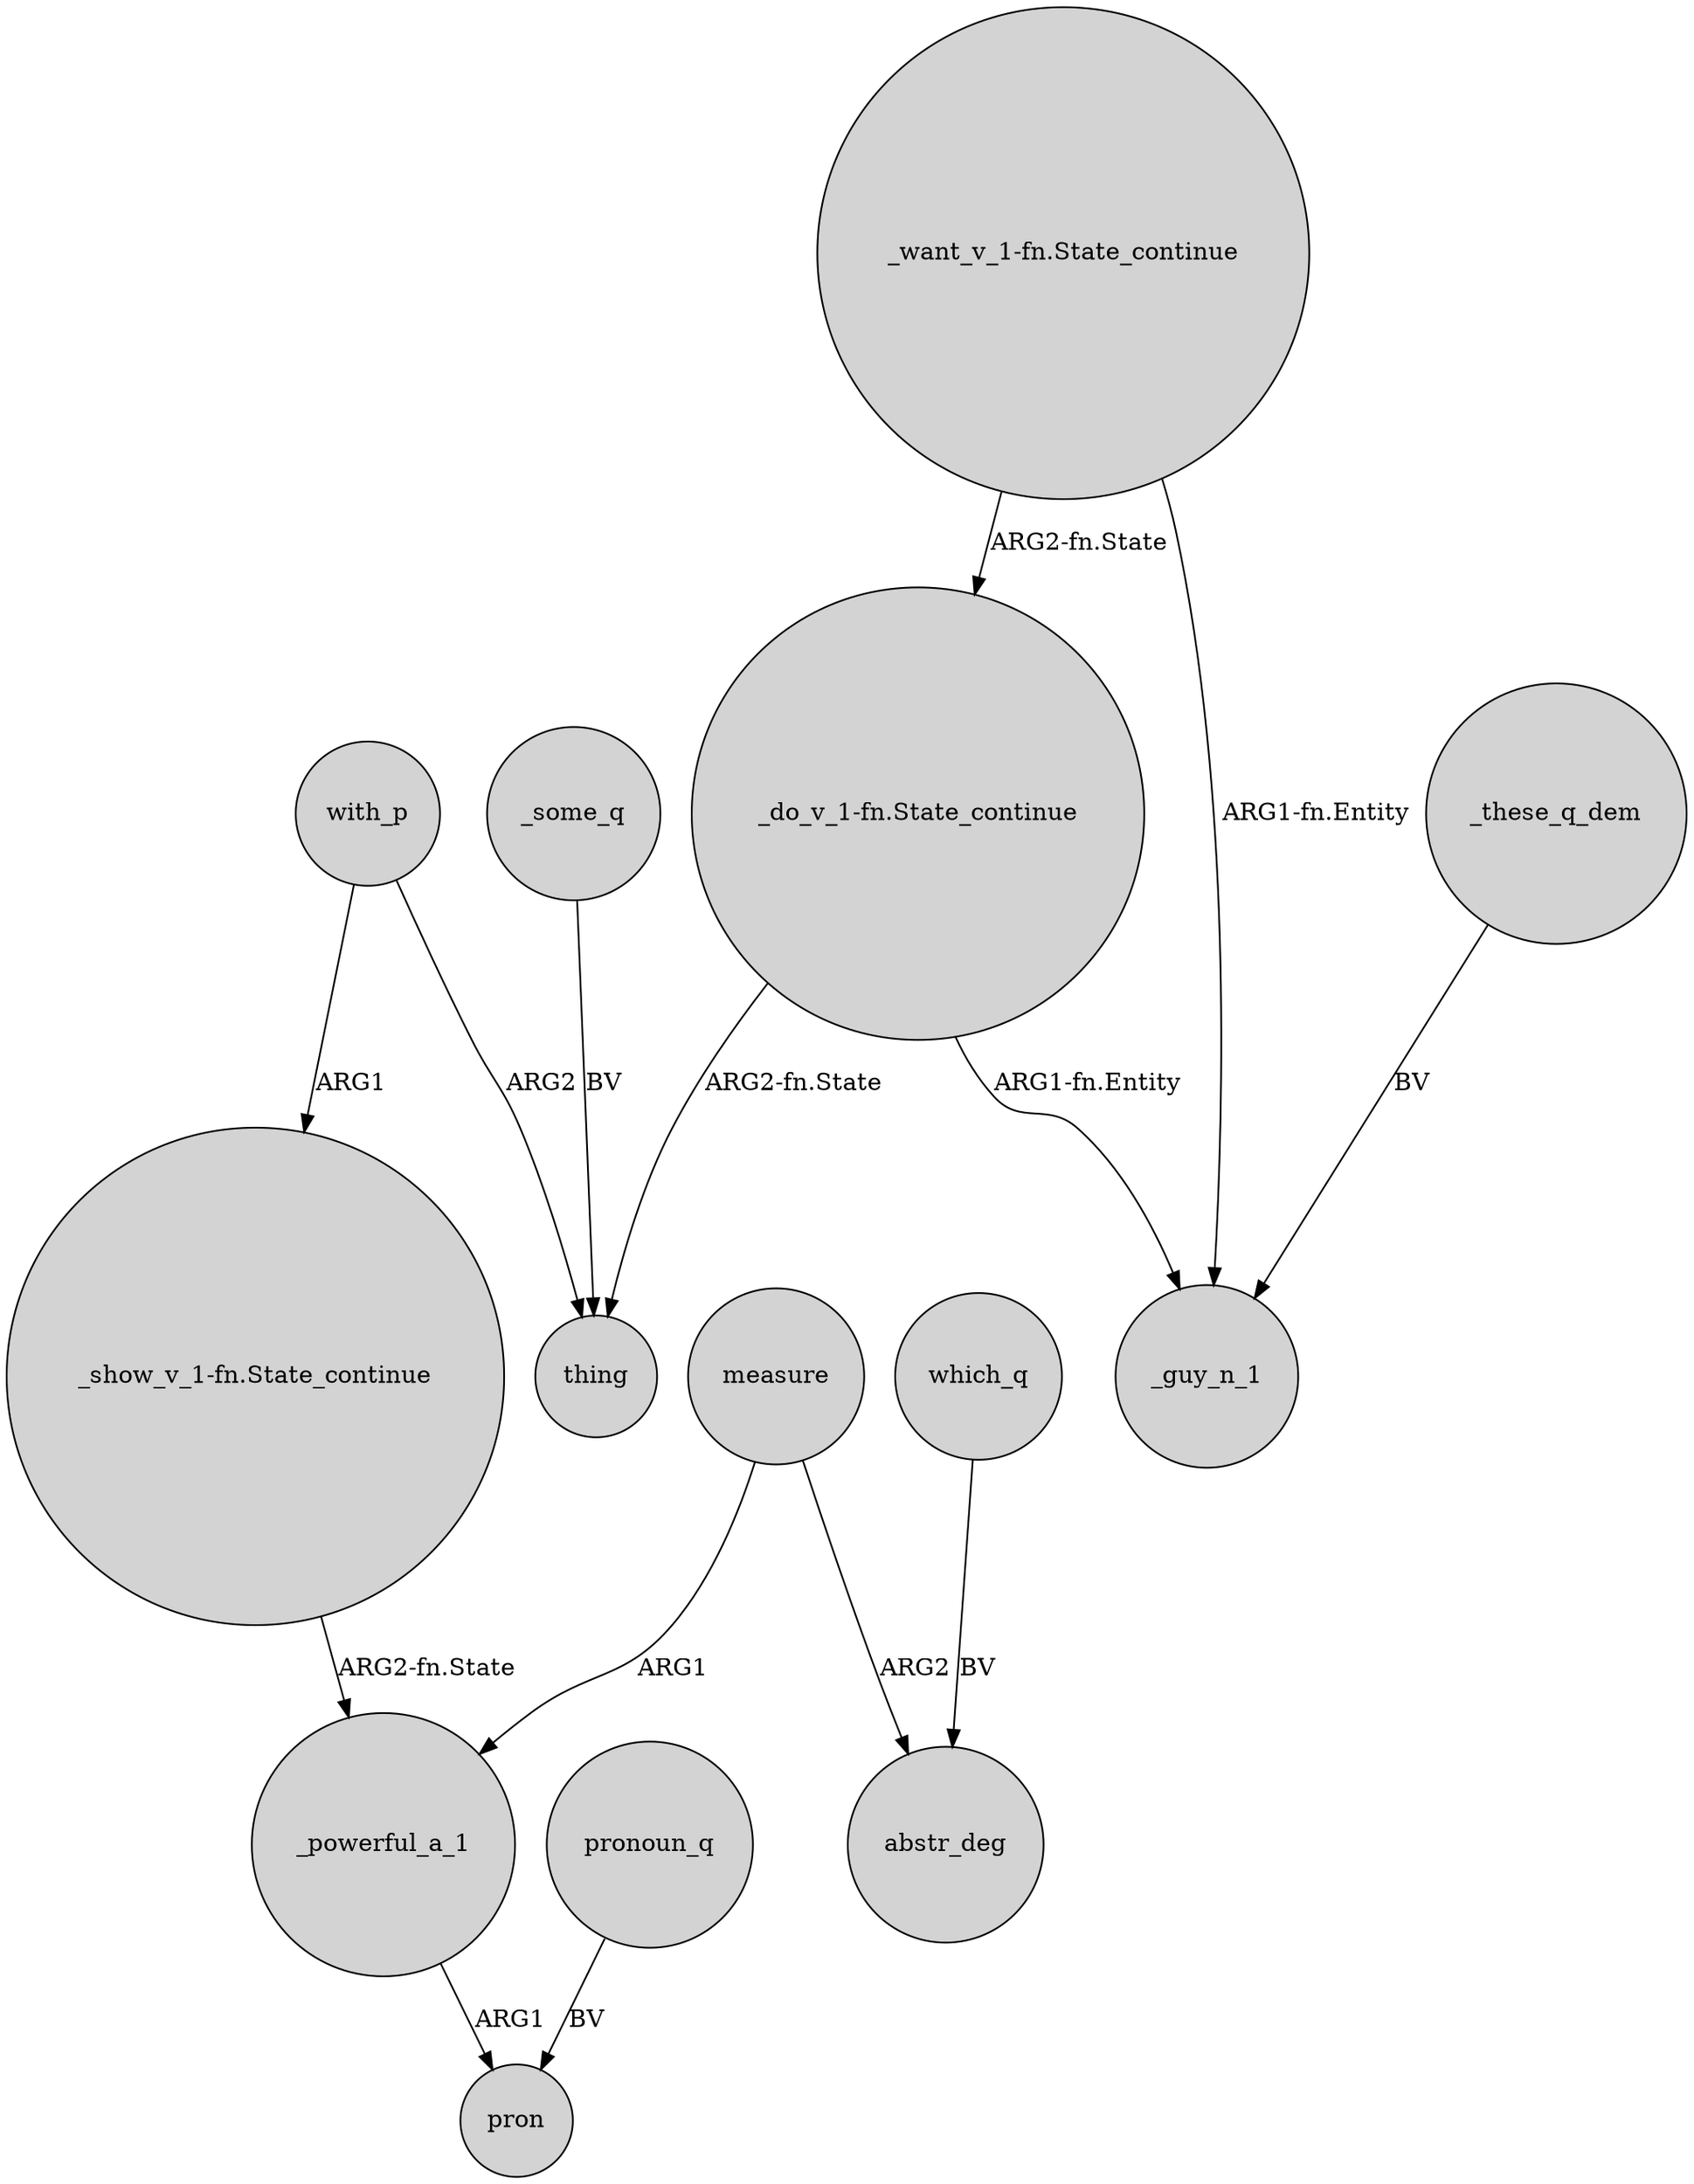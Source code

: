 digraph {
	node [shape=circle style=filled]
	"_do_v_1-fn.State_continue" -> thing [label="ARG2-fn.State"]
	with_p -> thing [label=ARG2]
	which_q -> abstr_deg [label=BV]
	with_p -> "_show_v_1-fn.State_continue" [label=ARG1]
	"_want_v_1-fn.State_continue" -> "_do_v_1-fn.State_continue" [label="ARG2-fn.State"]
	"_show_v_1-fn.State_continue" -> _powerful_a_1 [label="ARG2-fn.State"]
	_these_q_dem -> _guy_n_1 [label=BV]
	"_do_v_1-fn.State_continue" -> _guy_n_1 [label="ARG1-fn.Entity"]
	_some_q -> thing [label=BV]
	_powerful_a_1 -> pron [label=ARG1]
	pronoun_q -> pron [label=BV]
	"_want_v_1-fn.State_continue" -> _guy_n_1 [label="ARG1-fn.Entity"]
	measure -> abstr_deg [label=ARG2]
	measure -> _powerful_a_1 [label=ARG1]
}
